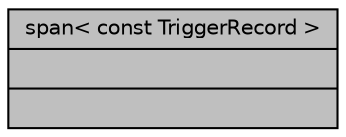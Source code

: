 digraph "span&lt; const TriggerRecord &gt;"
{
 // INTERACTIVE_SVG=YES
  bgcolor="transparent";
  edge [fontname="Helvetica",fontsize="10",labelfontname="Helvetica",labelfontsize="10"];
  node [fontname="Helvetica",fontsize="10",shape=record];
  Node1 [label="{span\< const TriggerRecord \>\n||}",height=0.2,width=0.4,color="black", fillcolor="grey75", style="filled", fontcolor="black"];
}
